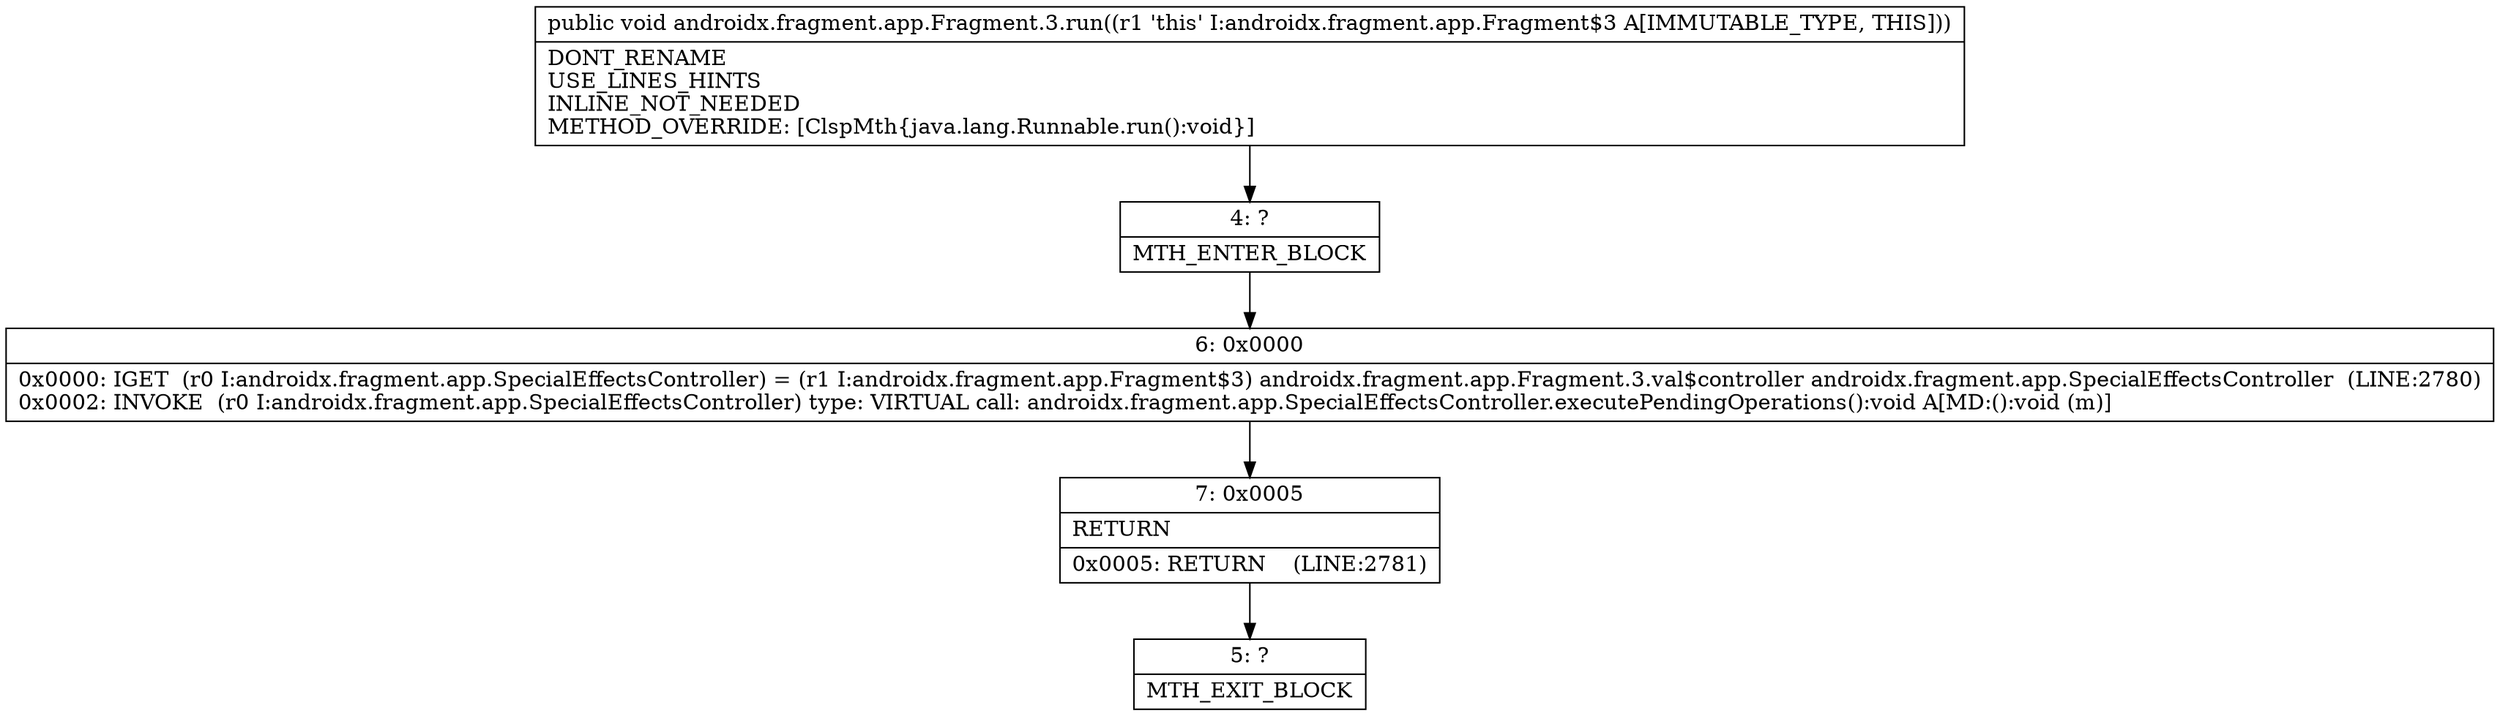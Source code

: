digraph "CFG forandroidx.fragment.app.Fragment.3.run()V" {
Node_4 [shape=record,label="{4\:\ ?|MTH_ENTER_BLOCK\l}"];
Node_6 [shape=record,label="{6\:\ 0x0000|0x0000: IGET  (r0 I:androidx.fragment.app.SpecialEffectsController) = (r1 I:androidx.fragment.app.Fragment$3) androidx.fragment.app.Fragment.3.val$controller androidx.fragment.app.SpecialEffectsController  (LINE:2780)\l0x0002: INVOKE  (r0 I:androidx.fragment.app.SpecialEffectsController) type: VIRTUAL call: androidx.fragment.app.SpecialEffectsController.executePendingOperations():void A[MD:():void (m)]\l}"];
Node_7 [shape=record,label="{7\:\ 0x0005|RETURN\l|0x0005: RETURN    (LINE:2781)\l}"];
Node_5 [shape=record,label="{5\:\ ?|MTH_EXIT_BLOCK\l}"];
MethodNode[shape=record,label="{public void androidx.fragment.app.Fragment.3.run((r1 'this' I:androidx.fragment.app.Fragment$3 A[IMMUTABLE_TYPE, THIS]))  | DONT_RENAME\lUSE_LINES_HINTS\lINLINE_NOT_NEEDED\lMETHOD_OVERRIDE: [ClspMth\{java.lang.Runnable.run():void\}]\l}"];
MethodNode -> Node_4;Node_4 -> Node_6;
Node_6 -> Node_7;
Node_7 -> Node_5;
}

